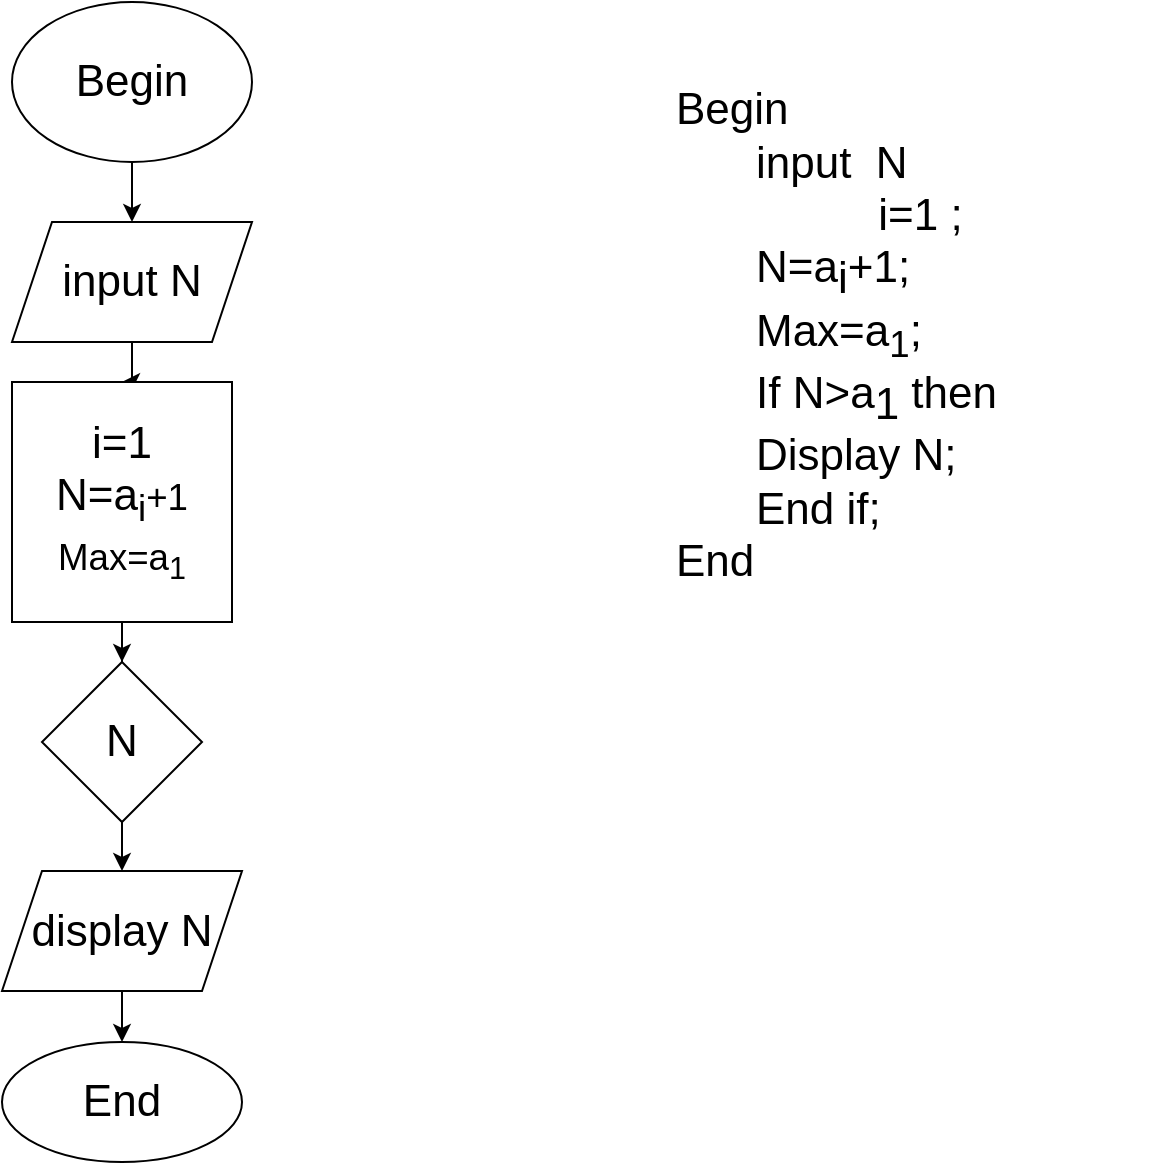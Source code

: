<mxfile version="18.0.2" type="device"><diagram id="N9M7NtR9sUe0CBtgLUNR" name="Page-1"><mxGraphModel dx="1038" dy="579" grid="1" gridSize="10" guides="1" tooltips="1" connect="1" arrows="1" fold="1" page="1" pageScale="1" pageWidth="827" pageHeight="1169" math="0" shadow="0"><root><mxCell id="0"/><mxCell id="1" parent="0"/><mxCell id="1HtTndyL8MzPKuWpCv6K-1" value="Begin&lt;br style=&quot;font-size: 22px;&quot;&gt;&lt;blockquote style=&quot;margin: 0px 0px 0px 40px; border: none; padding: 0px; font-size: 22px;&quot;&gt;input&amp;nbsp; N&lt;/blockquote&gt;&lt;blockquote style=&quot;margin: 0px 0px 0px 40px; border: none; padding: 0px; font-size: 22px;&quot;&gt;&amp;nbsp; &amp;nbsp; &amp;nbsp; &amp;nbsp; &amp;nbsp; i=1 ;&lt;/blockquote&gt;&lt;blockquote style=&quot;margin: 0px 0px 0px 40px; border: none; padding: 0px; font-size: 22px;&quot;&gt;N=a&lt;sub style=&quot;font-size: 22px;&quot;&gt;i&lt;/sub&gt;+1;&lt;/blockquote&gt;&lt;blockquote style=&quot;margin: 0px 0px 0px 40px; border: none; padding: 0px; font-size: 22px;&quot;&gt;Max=a&lt;sub&gt;1&lt;/sub&gt;;&lt;/blockquote&gt;&lt;blockquote style=&quot;margin: 0px 0px 0px 40px; border: none; padding: 0px; font-size: 22px;&quot;&gt;If N&amp;gt;a&lt;sub style=&quot;font-size: 22px;&quot;&gt;1&lt;/sub&gt;&lt;span style=&quot;font-size: 22px;&quot;&gt;&amp;nbsp;then&lt;/span&gt;&lt;/blockquote&gt;&lt;blockquote style=&quot;margin: 0px 0px 0px 40px; border: none; padding: 0px; font-size: 22px;&quot;&gt;&lt;span style=&quot;font-size: 22px;&quot;&gt;Display N;&lt;/span&gt;&lt;/blockquote&gt;&lt;blockquote style=&quot;margin: 0px 0px 0px 40px; border: none; padding: 0px; font-size: 22px;&quot;&gt;&lt;span style=&quot;font-size: 22px;&quot;&gt;End if;&lt;/span&gt;&lt;/blockquote&gt;&lt;span style=&quot;font-size: 22px;&quot;&gt;End&lt;br style=&quot;font-size: 22px;&quot;&gt;&lt;/span&gt;&lt;blockquote style=&quot;margin: 0px 0px 0px 40px; border: none; padding: 0px; font-size: 22px;&quot;&gt;&lt;br style=&quot;font-size: 22px;&quot;&gt;&lt;/blockquote&gt;" style="text;html=1;strokeColor=none;fillColor=none;align=left;verticalAlign=middle;whiteSpace=wrap;rounded=0;fontSize=22;" vertex="1" parent="1"><mxGeometry x="540" y="130" width="240" height="340" as="geometry"/></mxCell><mxCell id="1HtTndyL8MzPKuWpCv6K-5" value="" style="edgeStyle=orthogonalEdgeStyle;rounded=0;orthogonalLoop=1;jettySize=auto;html=1;fontSize=22;" edge="1" parent="1" source="1HtTndyL8MzPKuWpCv6K-3" target="1HtTndyL8MzPKuWpCv6K-4"><mxGeometry relative="1" as="geometry"/></mxCell><mxCell id="1HtTndyL8MzPKuWpCv6K-3" value="Begin" style="ellipse;whiteSpace=wrap;html=1;fontSize=22;" vertex="1" parent="1"><mxGeometry x="210" y="120" width="120" height="80" as="geometry"/></mxCell><mxCell id="1HtTndyL8MzPKuWpCv6K-7" value="" style="edgeStyle=orthogonalEdgeStyle;rounded=0;orthogonalLoop=1;jettySize=auto;html=1;fontSize=22;" edge="1" parent="1" source="1HtTndyL8MzPKuWpCv6K-4" target="1HtTndyL8MzPKuWpCv6K-6"><mxGeometry relative="1" as="geometry"/></mxCell><mxCell id="1HtTndyL8MzPKuWpCv6K-4" value="input N" style="shape=parallelogram;perimeter=parallelogramPerimeter;whiteSpace=wrap;html=1;fixedSize=1;fontSize=22;" vertex="1" parent="1"><mxGeometry x="210" y="230" width="120" height="60" as="geometry"/></mxCell><mxCell id="1HtTndyL8MzPKuWpCv6K-9" value="" style="edgeStyle=orthogonalEdgeStyle;rounded=0;orthogonalLoop=1;jettySize=auto;html=1;fontSize=22;" edge="1" parent="1" source="1HtTndyL8MzPKuWpCv6K-6" target="1HtTndyL8MzPKuWpCv6K-8"><mxGeometry relative="1" as="geometry"/></mxCell><mxCell id="1HtTndyL8MzPKuWpCv6K-6" value="i=1&lt;br&gt;N=a&lt;sub&gt;i&lt;/sub&gt;&lt;span style=&quot;font-size: 18.333px;&quot;&gt;+1&lt;br&gt;Max=a&lt;sub&gt;1&lt;/sub&gt;&lt;br&gt;&lt;/span&gt;" style="whiteSpace=wrap;html=1;fontSize=22;" vertex="1" parent="1"><mxGeometry x="210" y="310" width="110" height="120" as="geometry"/></mxCell><mxCell id="1HtTndyL8MzPKuWpCv6K-11" value="" style="edgeStyle=orthogonalEdgeStyle;rounded=0;orthogonalLoop=1;jettySize=auto;html=1;fontSize=22;" edge="1" parent="1" source="1HtTndyL8MzPKuWpCv6K-8" target="1HtTndyL8MzPKuWpCv6K-10"><mxGeometry relative="1" as="geometry"/></mxCell><mxCell id="1HtTndyL8MzPKuWpCv6K-8" value="N" style="rhombus;whiteSpace=wrap;html=1;fontSize=22;" vertex="1" parent="1"><mxGeometry x="225" y="450" width="80" height="80" as="geometry"/></mxCell><mxCell id="1HtTndyL8MzPKuWpCv6K-13" value="" style="edgeStyle=orthogonalEdgeStyle;rounded=0;orthogonalLoop=1;jettySize=auto;html=1;fontSize=22;" edge="1" parent="1" source="1HtTndyL8MzPKuWpCv6K-10" target="1HtTndyL8MzPKuWpCv6K-12"><mxGeometry relative="1" as="geometry"/></mxCell><mxCell id="1HtTndyL8MzPKuWpCv6K-10" value="display N" style="shape=parallelogram;perimeter=parallelogramPerimeter;whiteSpace=wrap;html=1;fixedSize=1;fontSize=22;" vertex="1" parent="1"><mxGeometry x="205" y="554.5" width="120" height="60" as="geometry"/></mxCell><mxCell id="1HtTndyL8MzPKuWpCv6K-12" value="End" style="ellipse;whiteSpace=wrap;html=1;fontSize=22;" vertex="1" parent="1"><mxGeometry x="205" y="640" width="120" height="60" as="geometry"/></mxCell></root></mxGraphModel></diagram></mxfile>
